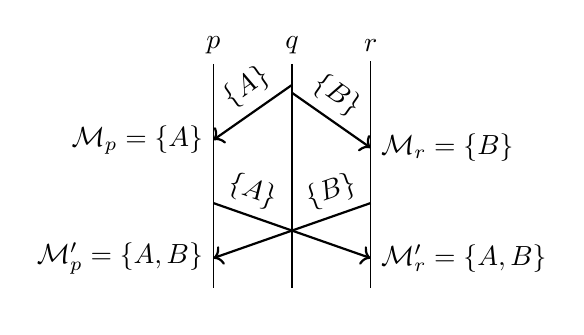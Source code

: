\begin{tikzpicture}

% Space between timelines
\def\width{1}
% Message delay
\def\delay{0.7}

% Timelimes
\node (p-start) at (0, 0.5) {$p$};
\node (p-end)   at (0, -2.7) {};
\node (q-start) at (\width, 0.5) {$q$};
\node (q-end)   at (\width, -2.7) {};
\node (r-start) at (\width*2, 0.5) {$r$};
\node (r-end)   at (\width*2, -2.7) {};
\draw (p-start) -- (p-end);
\draw (q-start) -- (q-end);
\draw (r-start) -- (r-end);

% Messages
\draw[thick,->] (\width, 0) to node [above,pos=0.4,sloped] {$\{A\}$} (0, -\delay) node [left] {$\mathcal{M}_p = \{A\}$};

\draw[thick,->] (\width, -0.1) to node [above,pos=0.4,sloped] {$\{B\}$} (\width*2, -\delay-0.1) node [right] {$\mathcal{M}_r = \{B\}$};

\draw[thick,->] (0, -1.5) to node [above,pos=0.2,sloped] {$\{A\}$} (\width*2, -1.5-\delay) node [right] {$\mathcal{M}_r' = \{A,B\}$};

\draw[thick,->] (\width*2, -1.5) to node [above,pos=0.2,sloped] {$\{B\}$} (0, -1.5-\delay) node [left] {$\mathcal{M}_p' = \{A,B\}$};

\end{tikzpicture}

% \begin{tikzpicture}
% % Timelimes
% \node (p-start) at (0, 0.5) {$p$};
% \node (p-end)   at (0, -3.4) {};
% \node (q-start) at (2, 0.5) {$q$};
% \node (q-end)   at (2, -3.4) {};
% \node (r-start) at (4, 0.5) {$r$};
% \node (r-end)   at (4, -3.4) {};
% \draw (p-start) -- (p-end);
% \draw (q-start) -- (q-end);
% \draw (r-start) -- (r-end);

% % Messages
% \draw[thick,->] (2, 0) to node [above] {$\{A\}$} (0, -1.2) node [left] {$\mathcal{M}_p = \{A\}$};

% \draw[thick,->] (2, -0.1) to node [above] {$\{B\}$} (4, -1.3) node [right] {$\mathcal{M}_r = \{B\}$};

% \draw[thick,->] (0, -1.7) to node [above,pos=0.25] {$\{A\}$} (4, -2.9) node [right] {$\mathcal{M}_r' = \{A,B\}$};

% \draw[thick,->] (4, -1.7) to node [above,pos=0.25] {$\{B\}$} (0, -2.9) node [left] {$\mathcal{M}_p' = \{A,B\}$};

% \end{tikzpicture}
